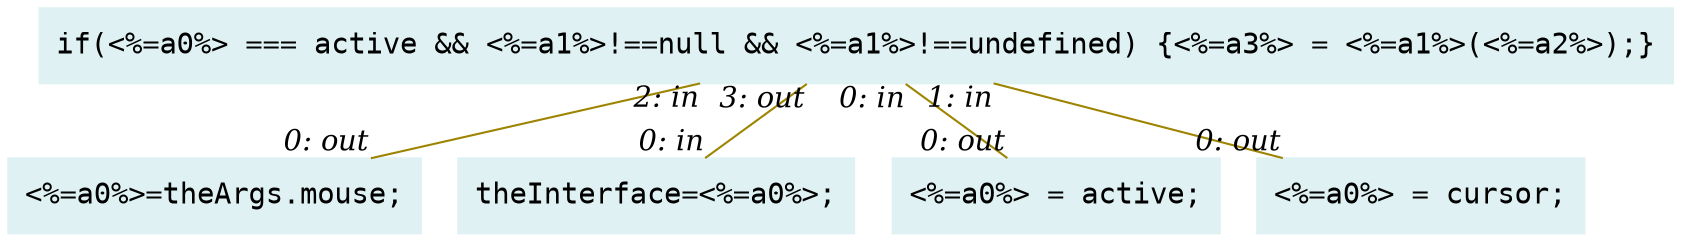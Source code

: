 digraph g{node_8496 [shape="box", style="filled", color="#dff1f2", fontname="Courier", label="<%=a0%>=theArgs.mouse;
" ]
node_8498 [shape="box", style="filled", color="#dff1f2", fontname="Courier", label="theInterface=<%=a0%>;
" ]
node_8506 [shape="box", style="filled", color="#dff1f2", fontname="Courier", label="<%=a0%> = active;
" ]
node_8509 [shape="box", style="filled", color="#dff1f2", fontname="Courier", label="<%=a0%> = cursor;
" ]
node_8511 [shape="box", style="filled", color="#dff1f2", fontname="Courier", label="if(<%=a0%> === active && <%=a1%>!==null && <%=a1%>!==undefined) {<%=a3%> = <%=a1%>(<%=a2%>);}
" ]
node_8511 -> node_8506 [dir=none, arrowHead=none, fontname="Times-Italic", arrowsize=1, color="#9d8400", label="",  headlabel="0: out", taillabel="0: in" ]
node_8511 -> node_8509 [dir=none, arrowHead=none, fontname="Times-Italic", arrowsize=1, color="#9d8400", label="",  headlabel="0: out", taillabel="1: in" ]
node_8511 -> node_8496 [dir=none, arrowHead=none, fontname="Times-Italic", arrowsize=1, color="#9d8400", label="",  headlabel="0: out", taillabel="2: in" ]
node_8511 -> node_8498 [dir=none, arrowHead=none, fontname="Times-Italic", arrowsize=1, color="#9d8400", label="",  headlabel="0: in", taillabel="3: out" ]
}